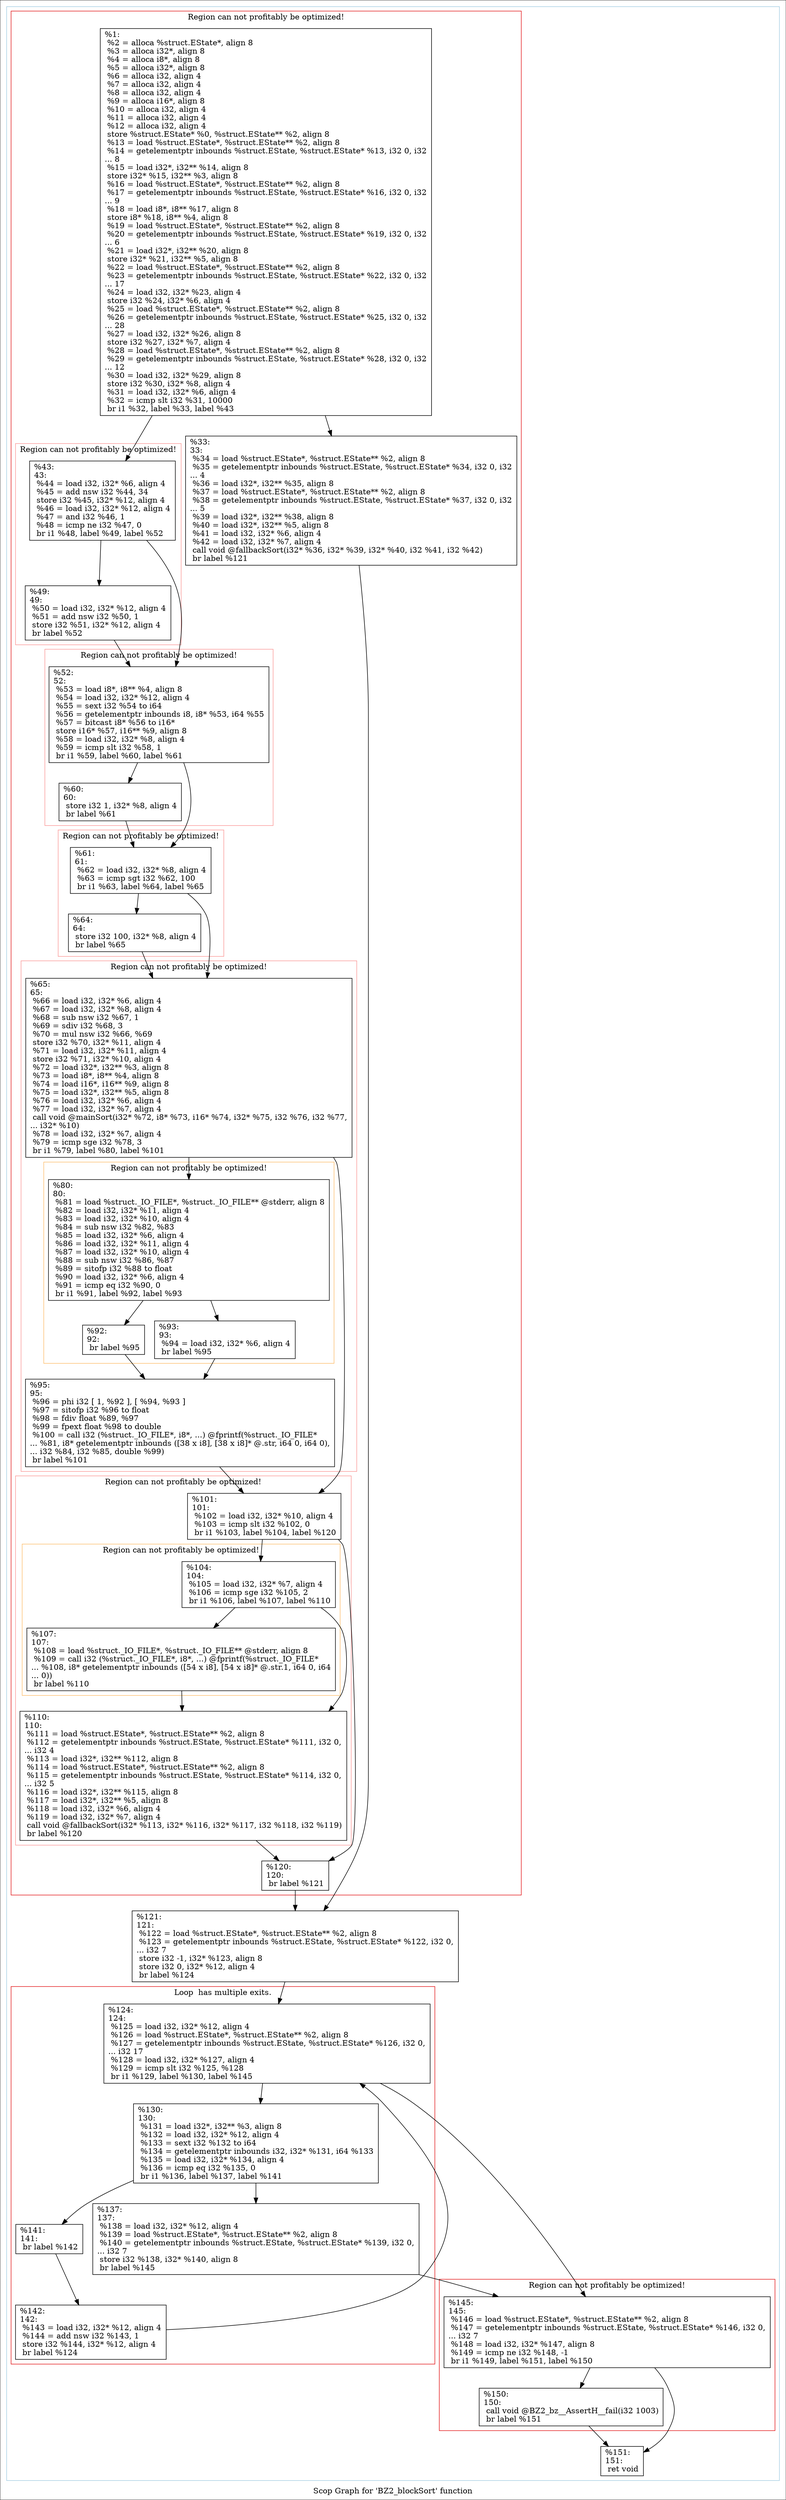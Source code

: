 digraph "Scop Graph for 'BZ2_blockSort' function" {
	label="Scop Graph for 'BZ2_blockSort' function";

	Node0x28c7660 [shape=record,label="{%1:\l  %2 = alloca %struct.EState*, align 8\l  %3 = alloca i32*, align 8\l  %4 = alloca i8*, align 8\l  %5 = alloca i32*, align 8\l  %6 = alloca i32, align 4\l  %7 = alloca i32, align 4\l  %8 = alloca i32, align 4\l  %9 = alloca i16*, align 8\l  %10 = alloca i32, align 4\l  %11 = alloca i32, align 4\l  %12 = alloca i32, align 4\l  store %struct.EState* %0, %struct.EState** %2, align 8\l  %13 = load %struct.EState*, %struct.EState** %2, align 8\l  %14 = getelementptr inbounds %struct.EState, %struct.EState* %13, i32 0, i32\l... 8\l  %15 = load i32*, i32** %14, align 8\l  store i32* %15, i32** %3, align 8\l  %16 = load %struct.EState*, %struct.EState** %2, align 8\l  %17 = getelementptr inbounds %struct.EState, %struct.EState* %16, i32 0, i32\l... 9\l  %18 = load i8*, i8** %17, align 8\l  store i8* %18, i8** %4, align 8\l  %19 = load %struct.EState*, %struct.EState** %2, align 8\l  %20 = getelementptr inbounds %struct.EState, %struct.EState* %19, i32 0, i32\l... 6\l  %21 = load i32*, i32** %20, align 8\l  store i32* %21, i32** %5, align 8\l  %22 = load %struct.EState*, %struct.EState** %2, align 8\l  %23 = getelementptr inbounds %struct.EState, %struct.EState* %22, i32 0, i32\l... 17\l  %24 = load i32, i32* %23, align 4\l  store i32 %24, i32* %6, align 4\l  %25 = load %struct.EState*, %struct.EState** %2, align 8\l  %26 = getelementptr inbounds %struct.EState, %struct.EState* %25, i32 0, i32\l... 28\l  %27 = load i32, i32* %26, align 8\l  store i32 %27, i32* %7, align 4\l  %28 = load %struct.EState*, %struct.EState** %2, align 8\l  %29 = getelementptr inbounds %struct.EState, %struct.EState* %28, i32 0, i32\l... 12\l  %30 = load i32, i32* %29, align 8\l  store i32 %30, i32* %8, align 4\l  %31 = load i32, i32* %6, align 4\l  %32 = icmp slt i32 %31, 10000\l  br i1 %32, label %33, label %43\l}"];
	Node0x28c7660 -> Node0x2813380;
	Node0x28c7660 -> Node0x27c9d50;
	Node0x2813380 [shape=record,label="{%33:\l33:                                               \l  %34 = load %struct.EState*, %struct.EState** %2, align 8\l  %35 = getelementptr inbounds %struct.EState, %struct.EState* %34, i32 0, i32\l... 4\l  %36 = load i32*, i32** %35, align 8\l  %37 = load %struct.EState*, %struct.EState** %2, align 8\l  %38 = getelementptr inbounds %struct.EState, %struct.EState* %37, i32 0, i32\l... 5\l  %39 = load i32*, i32** %38, align 8\l  %40 = load i32*, i32** %5, align 8\l  %41 = load i32, i32* %6, align 4\l  %42 = load i32, i32* %7, align 4\l  call void @fallbackSort(i32* %36, i32* %39, i32* %40, i32 %41, i32 %42)\l  br label %121\l}"];
	Node0x2813380 -> Node0x28cd4a0;
	Node0x28cd4a0 [shape=record,label="{%121:\l121:                                              \l  %122 = load %struct.EState*, %struct.EState** %2, align 8\l  %123 = getelementptr inbounds %struct.EState, %struct.EState* %122, i32 0,\l... i32 7\l  store i32 -1, i32* %123, align 8\l  store i32 0, i32* %12, align 4\l  br label %124\l}"];
	Node0x28cd4a0 -> Node0x258f0c0;
	Node0x258f0c0 [shape=record,label="{%124:\l124:                                              \l  %125 = load i32, i32* %12, align 4\l  %126 = load %struct.EState*, %struct.EState** %2, align 8\l  %127 = getelementptr inbounds %struct.EState, %struct.EState* %126, i32 0,\l... i32 17\l  %128 = load i32, i32* %127, align 4\l  %129 = icmp slt i32 %125, %128\l  br i1 %129, label %130, label %145\l}"];
	Node0x258f0c0 -> Node0x281d270;
	Node0x258f0c0 -> Node0x25a1f80;
	Node0x281d270 [shape=record,label="{%130:\l130:                                              \l  %131 = load i32*, i32** %3, align 8\l  %132 = load i32, i32* %12, align 4\l  %133 = sext i32 %132 to i64\l  %134 = getelementptr inbounds i32, i32* %131, i64 %133\l  %135 = load i32, i32* %134, align 4\l  %136 = icmp eq i32 %135, 0\l  br i1 %136, label %137, label %141\l}"];
	Node0x281d270 -> Node0x2842f70;
	Node0x281d270 -> Node0x282a5f0;
	Node0x2842f70 [shape=record,label="{%137:\l137:                                              \l  %138 = load i32, i32* %12, align 4\l  %139 = load %struct.EState*, %struct.EState** %2, align 8\l  %140 = getelementptr inbounds %struct.EState, %struct.EState* %139, i32 0,\l... i32 7\l  store i32 %138, i32* %140, align 8\l  br label %145\l}"];
	Node0x2842f70 -> Node0x25a1f80;
	Node0x25a1f80 [shape=record,label="{%145:\l145:                                              \l  %146 = load %struct.EState*, %struct.EState** %2, align 8\l  %147 = getelementptr inbounds %struct.EState, %struct.EState* %146, i32 0,\l... i32 7\l  %148 = load i32, i32* %147, align 8\l  %149 = icmp ne i32 %148, -1\l  br i1 %149, label %151, label %150\l}"];
	Node0x25a1f80 -> Node0x27fcd70;
	Node0x25a1f80 -> Node0x27db4a0;
	Node0x27fcd70 [shape=record,label="{%151:\l151:                                              \l  ret void\l}"];
	Node0x27db4a0 [shape=record,label="{%150:\l150:                                              \l  call void @BZ2_bz__AssertH__fail(i32 1003)\l  br label %151\l}"];
	Node0x27db4a0 -> Node0x27fcd70;
	Node0x282a5f0 [shape=record,label="{%141:\l141:                                              \l  br label %142\l}"];
	Node0x282a5f0 -> Node0x28bdcf0;
	Node0x28bdcf0 [shape=record,label="{%142:\l142:                                              \l  %143 = load i32, i32* %12, align 4\l  %144 = add nsw i32 %143, 1\l  store i32 %144, i32* %12, align 4\l  br label %124\l}"];
	Node0x28bdcf0 -> Node0x258f0c0[constraint=false];
	Node0x27c9d50 [shape=record,label="{%43:\l43:                                               \l  %44 = load i32, i32* %6, align 4\l  %45 = add nsw i32 %44, 34\l  store i32 %45, i32* %12, align 4\l  %46 = load i32, i32* %12, align 4\l  %47 = and i32 %46, 1\l  %48 = icmp ne i32 %47, 0\l  br i1 %48, label %49, label %52\l}"];
	Node0x27c9d50 -> Node0x2831b00;
	Node0x27c9d50 -> Node0x28224c0;
	Node0x2831b00 [shape=record,label="{%49:\l49:                                               \l  %50 = load i32, i32* %12, align 4\l  %51 = add nsw i32 %50, 1\l  store i32 %51, i32* %12, align 4\l  br label %52\l}"];
	Node0x2831b00 -> Node0x28224c0;
	Node0x28224c0 [shape=record,label="{%52:\l52:                                               \l  %53 = load i8*, i8** %4, align 8\l  %54 = load i32, i32* %12, align 4\l  %55 = sext i32 %54 to i64\l  %56 = getelementptr inbounds i8, i8* %53, i64 %55\l  %57 = bitcast i8* %56 to i16*\l  store i16* %57, i16** %9, align 8\l  %58 = load i32, i32* %8, align 4\l  %59 = icmp slt i32 %58, 1\l  br i1 %59, label %60, label %61\l}"];
	Node0x28224c0 -> Node0x2805ac0;
	Node0x28224c0 -> Node0x2698be0;
	Node0x2805ac0 [shape=record,label="{%60:\l60:                                               \l  store i32 1, i32* %8, align 4\l  br label %61\l}"];
	Node0x2805ac0 -> Node0x2698be0;
	Node0x2698be0 [shape=record,label="{%61:\l61:                                               \l  %62 = load i32, i32* %8, align 4\l  %63 = icmp sgt i32 %62, 100\l  br i1 %63, label %64, label %65\l}"];
	Node0x2698be0 -> Node0x28406b0;
	Node0x2698be0 -> Node0x25b34b0;
	Node0x28406b0 [shape=record,label="{%64:\l64:                                               \l  store i32 100, i32* %8, align 4\l  br label %65\l}"];
	Node0x28406b0 -> Node0x25b34b0;
	Node0x25b34b0 [shape=record,label="{%65:\l65:                                               \l  %66 = load i32, i32* %6, align 4\l  %67 = load i32, i32* %8, align 4\l  %68 = sub nsw i32 %67, 1\l  %69 = sdiv i32 %68, 3\l  %70 = mul nsw i32 %66, %69\l  store i32 %70, i32* %11, align 4\l  %71 = load i32, i32* %11, align 4\l  store i32 %71, i32* %10, align 4\l  %72 = load i32*, i32** %3, align 8\l  %73 = load i8*, i8** %4, align 8\l  %74 = load i16*, i16** %9, align 8\l  %75 = load i32*, i32** %5, align 8\l  %76 = load i32, i32* %6, align 4\l  %77 = load i32, i32* %7, align 4\l  call void @mainSort(i32* %72, i8* %73, i16* %74, i32* %75, i32 %76, i32 %77,\l... i32* %10)\l  %78 = load i32, i32* %7, align 4\l  %79 = icmp sge i32 %78, 3\l  br i1 %79, label %80, label %101\l}"];
	Node0x25b34b0 -> Node0x27f0400;
	Node0x25b34b0 -> Node0x2816360;
	Node0x27f0400 [shape=record,label="{%80:\l80:                                               \l  %81 = load %struct._IO_FILE*, %struct._IO_FILE** @stderr, align 8\l  %82 = load i32, i32* %11, align 4\l  %83 = load i32, i32* %10, align 4\l  %84 = sub nsw i32 %82, %83\l  %85 = load i32, i32* %6, align 4\l  %86 = load i32, i32* %11, align 4\l  %87 = load i32, i32* %10, align 4\l  %88 = sub nsw i32 %86, %87\l  %89 = sitofp i32 %88 to float\l  %90 = load i32, i32* %6, align 4\l  %91 = icmp eq i32 %90, 0\l  br i1 %91, label %92, label %93\l}"];
	Node0x27f0400 -> Node0x2832700;
	Node0x27f0400 -> Node0x284cff0;
	Node0x2832700 [shape=record,label="{%92:\l92:                                               \l  br label %95\l}"];
	Node0x2832700 -> Node0x28752b0;
	Node0x28752b0 [shape=record,label="{%95:\l95:                                               \l  %96 = phi i32 [ 1, %92 ], [ %94, %93 ]\l  %97 = sitofp i32 %96 to float\l  %98 = fdiv float %89, %97\l  %99 = fpext float %98 to double\l  %100 = call i32 (%struct._IO_FILE*, i8*, ...) @fprintf(%struct._IO_FILE*\l... %81, i8* getelementptr inbounds ([38 x i8], [38 x i8]* @.str, i64 0, i64 0),\l... i32 %84, i32 %85, double %99)\l  br label %101\l}"];
	Node0x28752b0 -> Node0x2816360;
	Node0x2816360 [shape=record,label="{%101:\l101:                                              \l  %102 = load i32, i32* %10, align 4\l  %103 = icmp slt i32 %102, 0\l  br i1 %103, label %104, label %120\l}"];
	Node0x2816360 -> Node0x27cc3a0;
	Node0x2816360 -> Node0x28c0fc0;
	Node0x27cc3a0 [shape=record,label="{%104:\l104:                                              \l  %105 = load i32, i32* %7, align 4\l  %106 = icmp sge i32 %105, 2\l  br i1 %106, label %107, label %110\l}"];
	Node0x27cc3a0 -> Node0x28411c0;
	Node0x27cc3a0 -> Node0x2806a10;
	Node0x28411c0 [shape=record,label="{%107:\l107:                                              \l  %108 = load %struct._IO_FILE*, %struct._IO_FILE** @stderr, align 8\l  %109 = call i32 (%struct._IO_FILE*, i8*, ...) @fprintf(%struct._IO_FILE*\l... %108, i8* getelementptr inbounds ([54 x i8], [54 x i8]* @.str.1, i64 0, i64\l... 0))\l  br label %110\l}"];
	Node0x28411c0 -> Node0x2806a10;
	Node0x2806a10 [shape=record,label="{%110:\l110:                                              \l  %111 = load %struct.EState*, %struct.EState** %2, align 8\l  %112 = getelementptr inbounds %struct.EState, %struct.EState* %111, i32 0,\l... i32 4\l  %113 = load i32*, i32** %112, align 8\l  %114 = load %struct.EState*, %struct.EState** %2, align 8\l  %115 = getelementptr inbounds %struct.EState, %struct.EState* %114, i32 0,\l... i32 5\l  %116 = load i32*, i32** %115, align 8\l  %117 = load i32*, i32** %5, align 8\l  %118 = load i32, i32* %6, align 4\l  %119 = load i32, i32* %7, align 4\l  call void @fallbackSort(i32* %113, i32* %116, i32* %117, i32 %118, i32 %119)\l  br label %120\l}"];
	Node0x2806a10 -> Node0x28c0fc0;
	Node0x28c0fc0 [shape=record,label="{%120:\l120:                                              \l  br label %121\l}"];
	Node0x28c0fc0 -> Node0x28cd4a0;
	Node0x284cff0 [shape=record,label="{%93:\l93:                                               \l  %94 = load i32, i32* %6, align 4\l  br label %95\l}"];
	Node0x284cff0 -> Node0x28752b0;
	colorscheme = "paired12"
        subgraph cluster_0x28f0980 {
          label = "";
          style = solid;
          color = 1
          subgraph cluster_0x28ee2c0 {
            label = "Region can not profitably be optimized!";
            style = solid;
            color = 6
            subgraph cluster_0x27db5f0 {
              label = "Region can not profitably be optimized!";
              style = solid;
              color = 5
              Node0x27c9d50;
              Node0x2831b00;
            }
            subgraph cluster_0x2591230 {
              label = "Region can not profitably be optimized!";
              style = solid;
              color = 5
              Node0x28224c0;
              Node0x2805ac0;
            }
            subgraph cluster_0x28ee760 {
              label = "Region can not profitably be optimized!";
              style = solid;
              color = 5
              Node0x2698be0;
              Node0x28406b0;
            }
            subgraph cluster_0x28dc880 {
              label = "Region can not profitably be optimized!";
              style = solid;
              color = 5
              subgraph cluster_0x28ee5d0 {
                label = "Region can not profitably be optimized!";
                style = solid;
                color = 7
                Node0x27f0400;
                Node0x2832700;
                Node0x284cff0;
              }
              Node0x25b34b0;
              Node0x28752b0;
            }
            subgraph cluster_0x28ec430 {
              label = "Region can not profitably be optimized!";
              style = solid;
              color = 5
              subgraph cluster_0x28ec570 {
                label = "Region can not profitably be optimized!";
                style = solid;
                color = 7
                Node0x27cc3a0;
                Node0x28411c0;
              }
              Node0x2816360;
              Node0x2806a10;
            }
            Node0x28c7660;
            Node0x2813380;
            Node0x28c0fc0;
          }
          subgraph cluster_0x28ee240 {
            label = "Loop  has multiple exits.";
            style = solid;
            color = 6
            Node0x258f0c0;
            Node0x281d270;
            Node0x2842f70;
            Node0x282a5f0;
            Node0x28bdcf0;
          }
          subgraph cluster_0x28ee130 {
            label = "Region can not profitably be optimized!";
            style = solid;
            color = 6
            Node0x25a1f80;
            Node0x27db4a0;
          }
          Node0x28cd4a0;
          Node0x27fcd70;
        }
}
